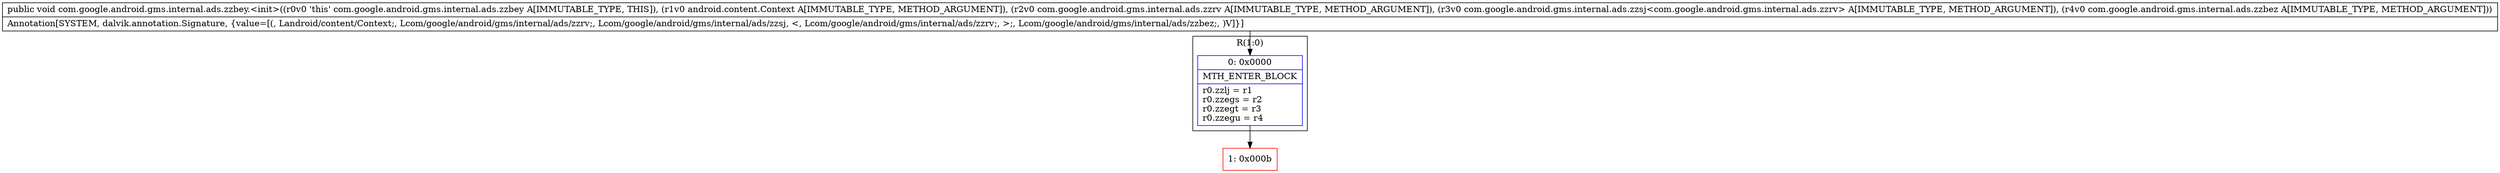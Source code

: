 digraph "CFG forcom.google.android.gms.internal.ads.zzbey.\<init\>(Landroid\/content\/Context;Lcom\/google\/android\/gms\/internal\/ads\/zzrv;Lcom\/google\/android\/gms\/internal\/ads\/zzsj;Lcom\/google\/android\/gms\/internal\/ads\/zzbez;)V" {
subgraph cluster_Region_662555328 {
label = "R(1:0)";
node [shape=record,color=blue];
Node_0 [shape=record,label="{0\:\ 0x0000|MTH_ENTER_BLOCK\l|r0.zzlj = r1\lr0.zzegs = r2\lr0.zzegt = r3\lr0.zzegu = r4\l}"];
}
Node_1 [shape=record,color=red,label="{1\:\ 0x000b}"];
MethodNode[shape=record,label="{public void com.google.android.gms.internal.ads.zzbey.\<init\>((r0v0 'this' com.google.android.gms.internal.ads.zzbey A[IMMUTABLE_TYPE, THIS]), (r1v0 android.content.Context A[IMMUTABLE_TYPE, METHOD_ARGUMENT]), (r2v0 com.google.android.gms.internal.ads.zzrv A[IMMUTABLE_TYPE, METHOD_ARGUMENT]), (r3v0 com.google.android.gms.internal.ads.zzsj\<com.google.android.gms.internal.ads.zzrv\> A[IMMUTABLE_TYPE, METHOD_ARGUMENT]), (r4v0 com.google.android.gms.internal.ads.zzbez A[IMMUTABLE_TYPE, METHOD_ARGUMENT]))  | Annotation[SYSTEM, dalvik.annotation.Signature, \{value=[(, Landroid\/content\/Context;, Lcom\/google\/android\/gms\/internal\/ads\/zzrv;, Lcom\/google\/android\/gms\/internal\/ads\/zzsj, \<, Lcom\/google\/android\/gms\/internal\/ads\/zzrv;, \>;, Lcom\/google\/android\/gms\/internal\/ads\/zzbez;, )V]\}]\l}"];
MethodNode -> Node_0;
Node_0 -> Node_1;
}

